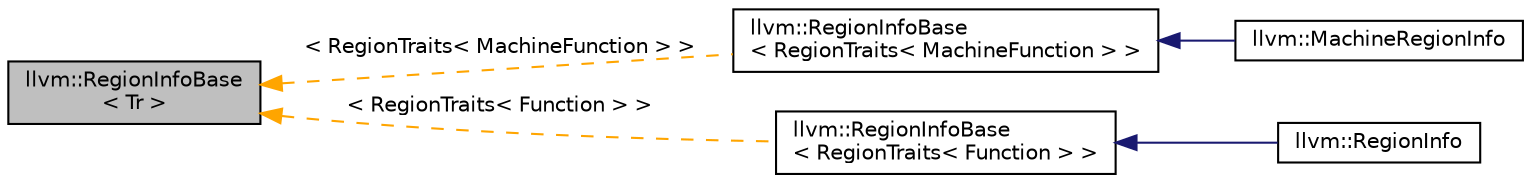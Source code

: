 digraph "llvm::RegionInfoBase&lt; Tr &gt;"
{
 // LATEX_PDF_SIZE
  bgcolor="transparent";
  edge [fontname="Helvetica",fontsize="10",labelfontname="Helvetica",labelfontsize="10"];
  node [fontname="Helvetica",fontsize="10",shape=record];
  rankdir="LR";
  Node1 [label="llvm::RegionInfoBase\l\< Tr \>",height=0.2,width=0.4,color="black", fillcolor="grey75", style="filled", fontcolor="black",tooltip="Analysis that detects all canonical Regions."];
  Node1 -> Node2 [dir="back",color="orange",fontsize="10",style="dashed",label=" \< RegionTraits\< MachineFunction \> \>" ,fontname="Helvetica"];
  Node2 [label="llvm::RegionInfoBase\l\< RegionTraits\< MachineFunction \> \>",height=0.2,width=0.4,color="black",URL="$classllvm_1_1RegionInfoBase.html",tooltip=" "];
  Node2 -> Node3 [dir="back",color="midnightblue",fontsize="10",style="solid",fontname="Helvetica"];
  Node3 [label="llvm::MachineRegionInfo",height=0.2,width=0.4,color="black",URL="$classllvm_1_1MachineRegionInfo.html",tooltip=" "];
  Node1 -> Node4 [dir="back",color="orange",fontsize="10",style="dashed",label=" \< RegionTraits\< Function \> \>" ,fontname="Helvetica"];
  Node4 [label="llvm::RegionInfoBase\l\< RegionTraits\< Function \> \>",height=0.2,width=0.4,color="black",URL="$classllvm_1_1RegionInfoBase.html",tooltip=" "];
  Node4 -> Node5 [dir="back",color="midnightblue",fontsize="10",style="solid",fontname="Helvetica"];
  Node5 [label="llvm::RegionInfo",height=0.2,width=0.4,color="black",URL="$classllvm_1_1RegionInfo.html",tooltip=" "];
}
